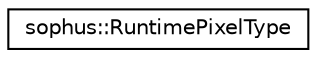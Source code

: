 digraph "Graphical Class Hierarchy"
{
 // LATEX_PDF_SIZE
  edge [fontname="Helvetica",fontsize="10",labelfontname="Helvetica",labelfontsize="10"];
  node [fontname="Helvetica",fontsize="10",shape=record];
  rankdir="LR";
  Node0 [label="sophus::RuntimePixelType",height=0.2,width=0.4,color="black", fillcolor="white", style="filled",URL="$structsophus_1_1_runtime_pixel_type.html",tooltip=" "];
}
